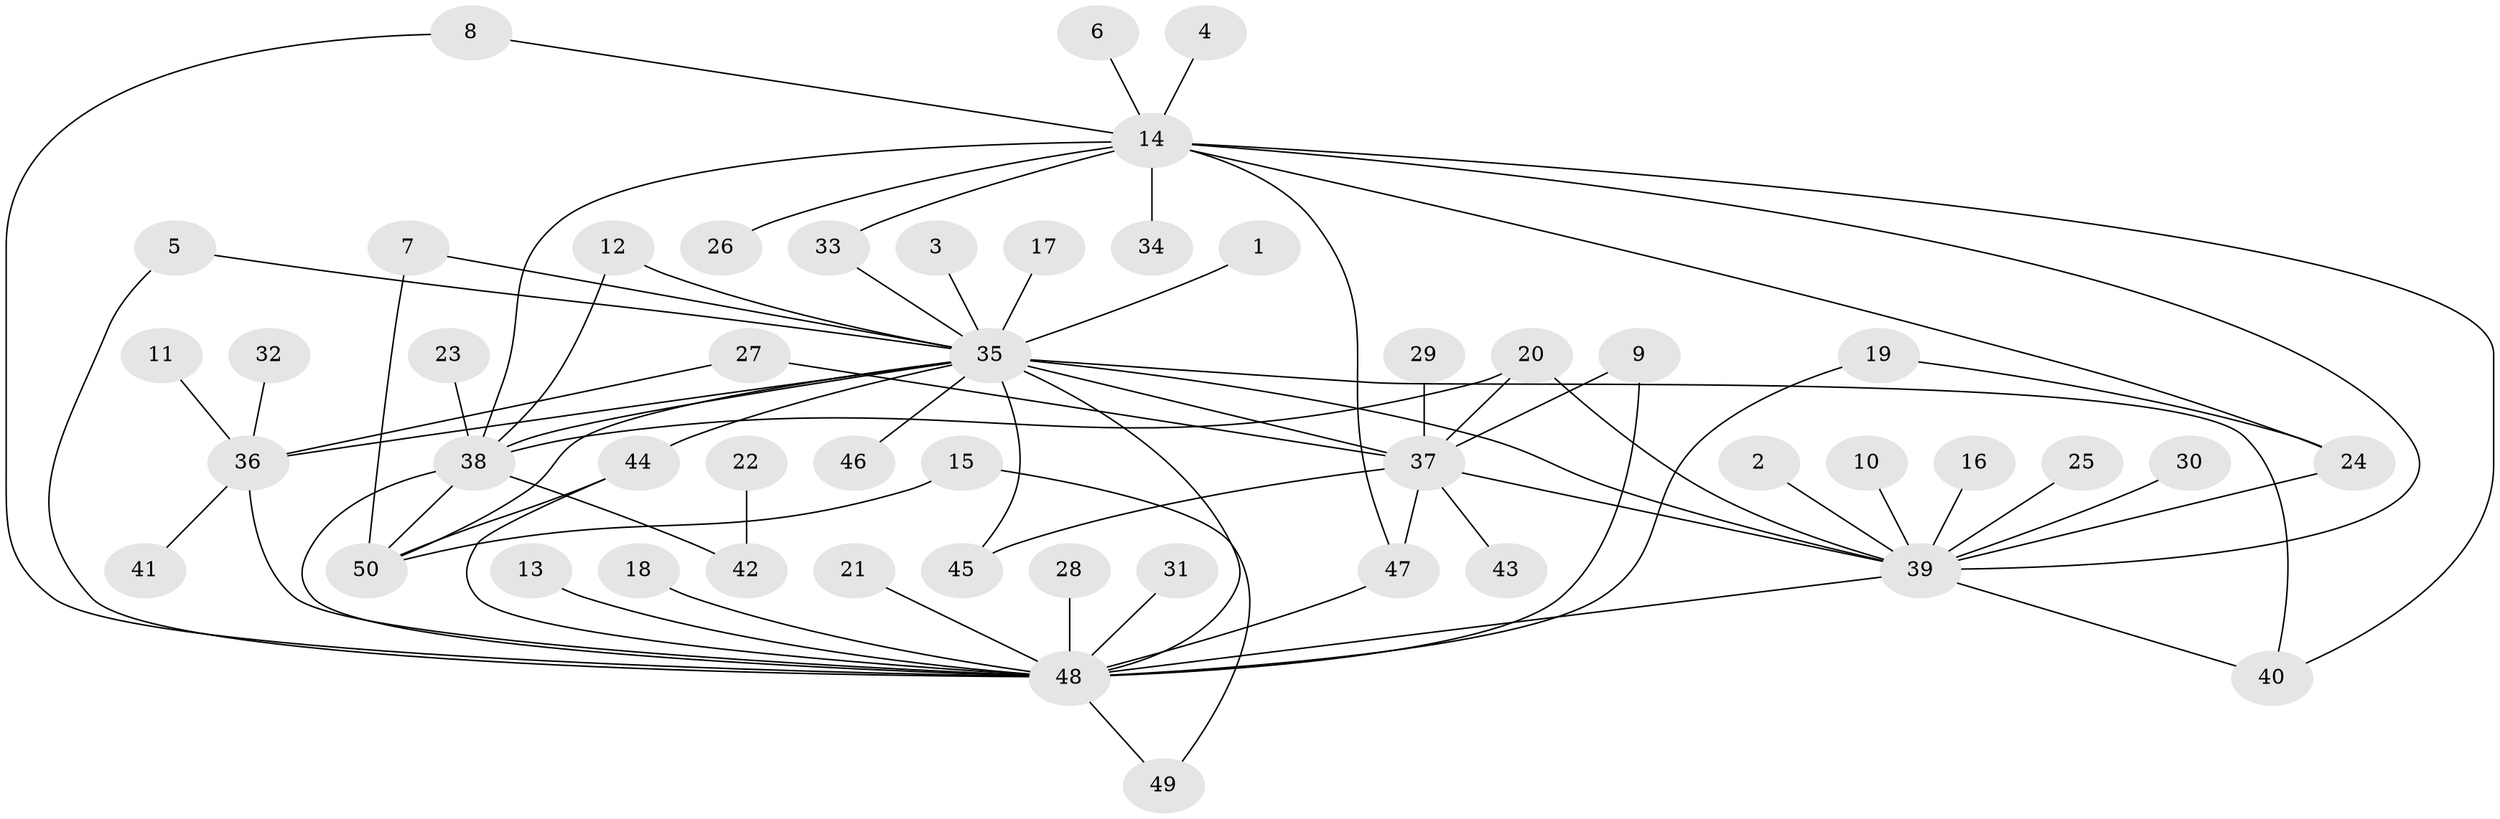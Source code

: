 // original degree distribution, {12: 0.010526315789473684, 23: 0.010526315789473684, 1: 0.5157894736842106, 10: 0.031578947368421054, 14: 0.010526315789473684, 4: 0.09473684210526316, 2: 0.2, 11: 0.010526315789473684, 3: 0.08421052631578947, 8: 0.010526315789473684, 5: 0.010526315789473684, 6: 0.010526315789473684}
// Generated by graph-tools (version 1.1) at 2025/49/03/09/25 03:49:59]
// undirected, 50 vertices, 74 edges
graph export_dot {
graph [start="1"]
  node [color=gray90,style=filled];
  1;
  2;
  3;
  4;
  5;
  6;
  7;
  8;
  9;
  10;
  11;
  12;
  13;
  14;
  15;
  16;
  17;
  18;
  19;
  20;
  21;
  22;
  23;
  24;
  25;
  26;
  27;
  28;
  29;
  30;
  31;
  32;
  33;
  34;
  35;
  36;
  37;
  38;
  39;
  40;
  41;
  42;
  43;
  44;
  45;
  46;
  47;
  48;
  49;
  50;
  1 -- 35 [weight=1.0];
  2 -- 39 [weight=1.0];
  3 -- 35 [weight=1.0];
  4 -- 14 [weight=1.0];
  5 -- 35 [weight=1.0];
  5 -- 48 [weight=1.0];
  6 -- 14 [weight=1.0];
  7 -- 35 [weight=1.0];
  7 -- 50 [weight=1.0];
  8 -- 14 [weight=1.0];
  8 -- 48 [weight=1.0];
  9 -- 37 [weight=1.0];
  9 -- 48 [weight=1.0];
  10 -- 39 [weight=1.0];
  11 -- 36 [weight=1.0];
  12 -- 35 [weight=1.0];
  12 -- 38 [weight=1.0];
  13 -- 48 [weight=1.0];
  14 -- 24 [weight=1.0];
  14 -- 26 [weight=1.0];
  14 -- 33 [weight=1.0];
  14 -- 34 [weight=1.0];
  14 -- 38 [weight=1.0];
  14 -- 39 [weight=1.0];
  14 -- 40 [weight=1.0];
  14 -- 47 [weight=1.0];
  15 -- 49 [weight=1.0];
  15 -- 50 [weight=1.0];
  16 -- 39 [weight=1.0];
  17 -- 35 [weight=1.0];
  18 -- 48 [weight=1.0];
  19 -- 24 [weight=1.0];
  19 -- 48 [weight=1.0];
  20 -- 37 [weight=1.0];
  20 -- 38 [weight=1.0];
  20 -- 39 [weight=1.0];
  21 -- 48 [weight=1.0];
  22 -- 42 [weight=1.0];
  23 -- 38 [weight=1.0];
  24 -- 39 [weight=1.0];
  25 -- 39 [weight=1.0];
  27 -- 36 [weight=1.0];
  27 -- 37 [weight=1.0];
  28 -- 48 [weight=1.0];
  29 -- 37 [weight=1.0];
  30 -- 39 [weight=1.0];
  31 -- 48 [weight=1.0];
  32 -- 36 [weight=1.0];
  33 -- 35 [weight=1.0];
  35 -- 36 [weight=1.0];
  35 -- 37 [weight=3.0];
  35 -- 38 [weight=1.0];
  35 -- 39 [weight=1.0];
  35 -- 40 [weight=1.0];
  35 -- 44 [weight=1.0];
  35 -- 45 [weight=1.0];
  35 -- 46 [weight=1.0];
  35 -- 48 [weight=2.0];
  35 -- 50 [weight=1.0];
  36 -- 41 [weight=1.0];
  36 -- 48 [weight=1.0];
  37 -- 39 [weight=1.0];
  37 -- 43 [weight=1.0];
  37 -- 45 [weight=1.0];
  37 -- 47 [weight=2.0];
  38 -- 42 [weight=1.0];
  38 -- 48 [weight=1.0];
  38 -- 50 [weight=1.0];
  39 -- 40 [weight=1.0];
  39 -- 48 [weight=1.0];
  44 -- 48 [weight=1.0];
  44 -- 50 [weight=1.0];
  47 -- 48 [weight=1.0];
  48 -- 49 [weight=1.0];
}
